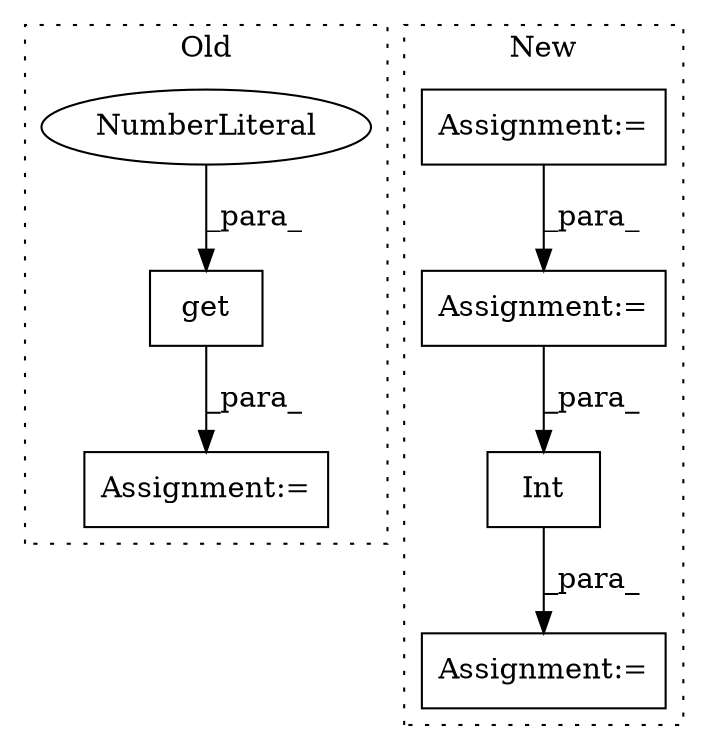 digraph G {
subgraph cluster0 {
1 [label="get" a="32" s="4329,4340" l="4,1" shape="box"];
3 [label="Assignment:=" a="7" s="4418" l="1" shape="box"];
5 [label="NumberLiteral" a="34" s="4339" l="1" shape="ellipse"];
label = "Old";
style="dotted";
}
subgraph cluster1 {
2 [label="Int" a="32" s="4214,4219" l="4,1" shape="box"];
4 [label="Assignment:=" a="7" s="4186" l="1" shape="box"];
6 [label="Assignment:=" a="7" s="4284" l="35" shape="box"];
7 [label="Assignment:=" a="7" s="4127" l="1" shape="box"];
label = "New";
style="dotted";
}
1 -> 3 [label="_para_"];
2 -> 4 [label="_para_"];
5 -> 1 [label="_para_"];
6 -> 2 [label="_para_"];
7 -> 6 [label="_para_"];
}